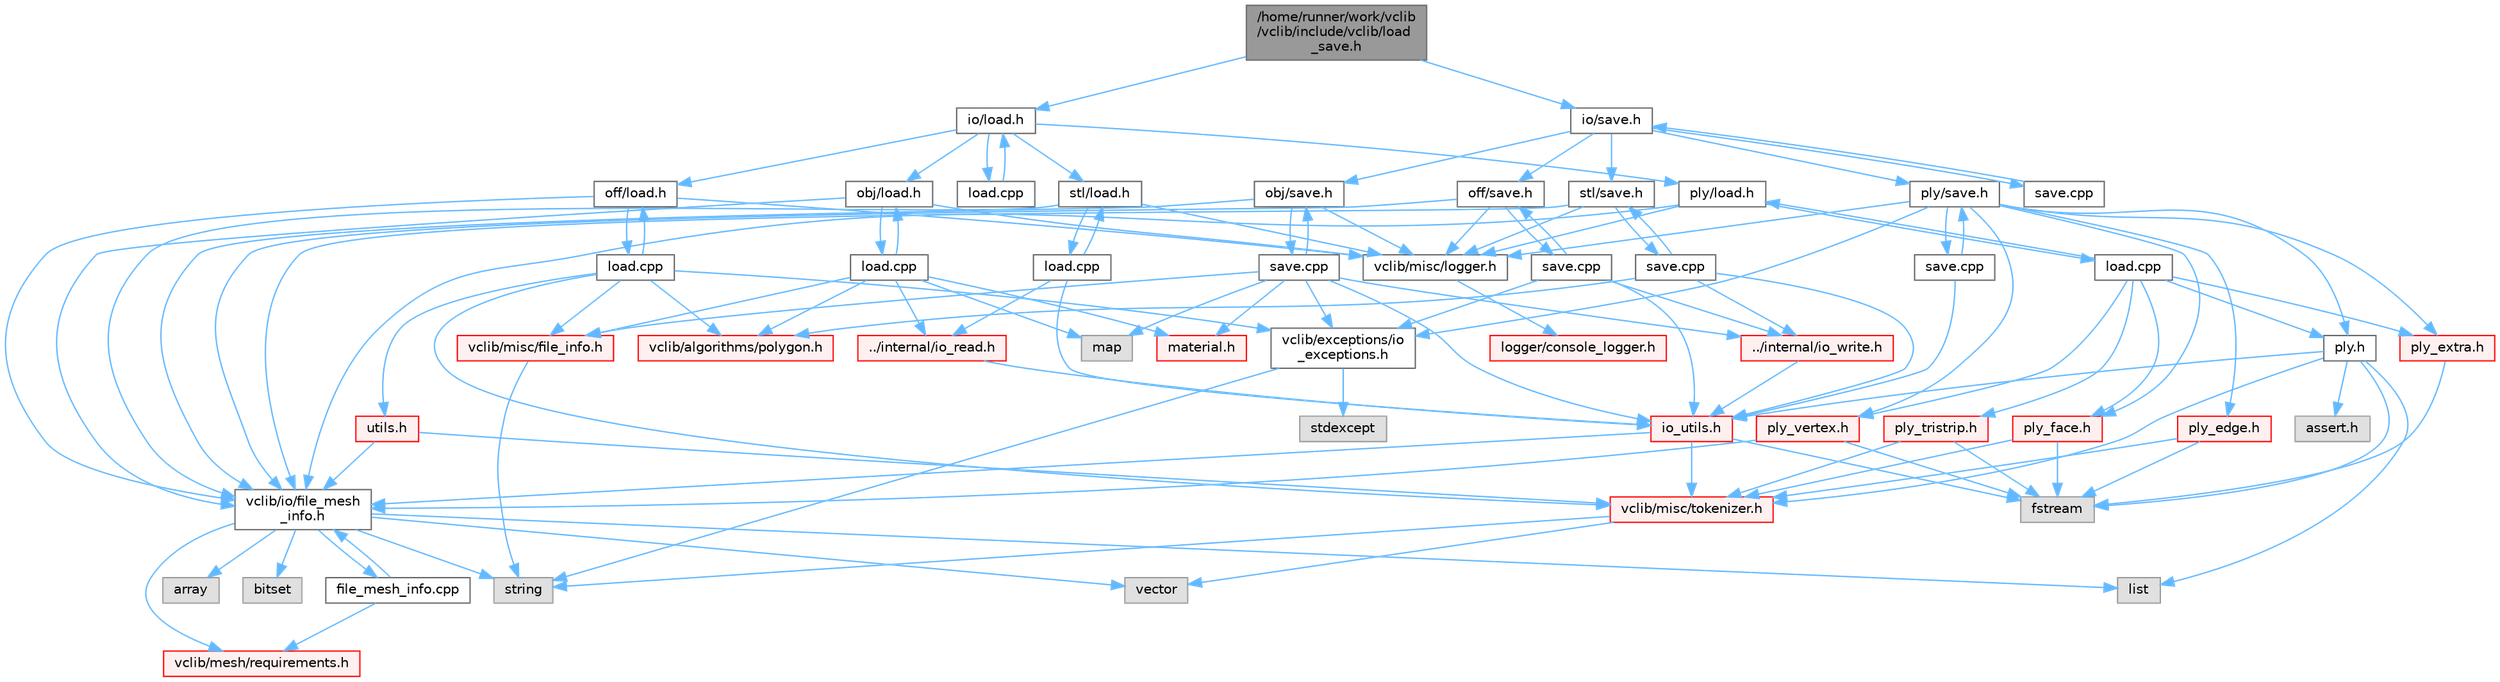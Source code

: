 digraph "/home/runner/work/vclib/vclib/include/vclib/load_save.h"
{
 // LATEX_PDF_SIZE
  bgcolor="transparent";
  edge [fontname=Helvetica,fontsize=10,labelfontname=Helvetica,labelfontsize=10];
  node [fontname=Helvetica,fontsize=10,shape=box,height=0.2,width=0.4];
  Node1 [label="/home/runner/work/vclib\l/vclib/include/vclib/load\l_save.h",height=0.2,width=0.4,color="gray40", fillcolor="grey60", style="filled", fontcolor="black",tooltip=" "];
  Node1 -> Node2 [color="steelblue1",style="solid"];
  Node2 [label="io/load.h",height=0.2,width=0.4,color="grey40", fillcolor="white", style="filled",URL="$load_8h.html",tooltip=" "];
  Node2 -> Node3 [color="steelblue1",style="solid"];
  Node3 [label="obj/load.h",height=0.2,width=0.4,color="grey40", fillcolor="white", style="filled",URL="$obj_2load_8h.html",tooltip=" "];
  Node3 -> Node4 [color="steelblue1",style="solid"];
  Node4 [label="vclib/io/file_mesh\l_info.h",height=0.2,width=0.4,color="grey40", fillcolor="white", style="filled",URL="$file__mesh__info_8h.html",tooltip=" "];
  Node4 -> Node5 [color="steelblue1",style="solid"];
  Node5 [label="array",height=0.2,width=0.4,color="grey60", fillcolor="#E0E0E0", style="filled",tooltip=" "];
  Node4 -> Node6 [color="steelblue1",style="solid"];
  Node6 [label="list",height=0.2,width=0.4,color="grey60", fillcolor="#E0E0E0", style="filled",tooltip=" "];
  Node4 -> Node7 [color="steelblue1",style="solid"];
  Node7 [label="string",height=0.2,width=0.4,color="grey60", fillcolor="#E0E0E0", style="filled",tooltip=" "];
  Node4 -> Node8 [color="steelblue1",style="solid"];
  Node8 [label="vector",height=0.2,width=0.4,color="grey60", fillcolor="#E0E0E0", style="filled",tooltip=" "];
  Node4 -> Node9 [color="steelblue1",style="solid"];
  Node9 [label="bitset",height=0.2,width=0.4,color="grey60", fillcolor="#E0E0E0", style="filled",tooltip=" "];
  Node4 -> Node10 [color="steelblue1",style="solid"];
  Node10 [label="vclib/mesh/requirements.h",height=0.2,width=0.4,color="red", fillcolor="#FFF0F0", style="filled",URL="$requirements_8h.html",tooltip=" "];
  Node4 -> Node184 [color="steelblue1",style="solid"];
  Node184 [label="file_mesh_info.cpp",height=0.2,width=0.4,color="grey40", fillcolor="white", style="filled",URL="$file__mesh__info_8cpp.html",tooltip=" "];
  Node184 -> Node4 [color="steelblue1",style="solid"];
  Node184 -> Node10 [color="steelblue1",style="solid"];
  Node3 -> Node185 [color="steelblue1",style="solid"];
  Node185 [label="vclib/misc/logger.h",height=0.2,width=0.4,color="grey40", fillcolor="white", style="filled",URL="$misc_2logger_8h.html",tooltip=" "];
  Node185 -> Node186 [color="steelblue1",style="solid"];
  Node186 [label="logger/console_logger.h",height=0.2,width=0.4,color="red", fillcolor="#FFF0F0", style="filled",URL="$console__logger_8h.html",tooltip=" "];
  Node3 -> Node200 [color="steelblue1",style="solid"];
  Node200 [label="load.cpp",height=0.2,width=0.4,color="grey40", fillcolor="white", style="filled",URL="$obj_2load_8cpp.html",tooltip=" "];
  Node200 -> Node3 [color="steelblue1",style="solid"];
  Node200 -> Node201 [color="steelblue1",style="solid"];
  Node201 [label="map",height=0.2,width=0.4,color="grey60", fillcolor="#E0E0E0", style="filled",tooltip=" "];
  Node200 -> Node202 [color="steelblue1",style="solid"];
  Node202 [label="vclib/algorithms/polygon.h",height=0.2,width=0.4,color="red", fillcolor="#FFF0F0", style="filled",URL="$algorithms_2polygon_8h.html",tooltip=" "];
  Node200 -> Node249 [color="steelblue1",style="solid"];
  Node249 [label="vclib/misc/file_info.h",height=0.2,width=0.4,color="red", fillcolor="#FFF0F0", style="filled",URL="$file__info_8h.html",tooltip=" "];
  Node249 -> Node7 [color="steelblue1",style="solid"];
  Node200 -> Node254 [color="steelblue1",style="solid"];
  Node254 [label="../internal/io_read.h",height=0.2,width=0.4,color="red", fillcolor="#FFF0F0", style="filled",URL="$io__read_8h.html",tooltip=" "];
  Node254 -> Node255 [color="steelblue1",style="solid"];
  Node255 [label="io_utils.h",height=0.2,width=0.4,color="red", fillcolor="#FFF0F0", style="filled",URL="$io__utils_8h.html",tooltip=" "];
  Node255 -> Node251 [color="steelblue1",style="solid"];
  Node251 [label="fstream",height=0.2,width=0.4,color="grey60", fillcolor="#E0E0E0", style="filled",tooltip=" "];
  Node255 -> Node4 [color="steelblue1",style="solid"];
  Node255 -> Node256 [color="steelblue1",style="solid"];
  Node256 [label="vclib/misc/tokenizer.h",height=0.2,width=0.4,color="red", fillcolor="#FFF0F0", style="filled",URL="$tokenizer_8h.html",tooltip=" "];
  Node256 -> Node7 [color="steelblue1",style="solid"];
  Node256 -> Node8 [color="steelblue1",style="solid"];
  Node200 -> Node263 [color="steelblue1",style="solid"];
  Node263 [label="material.h",height=0.2,width=0.4,color="red", fillcolor="#FFF0F0", style="filled",URL="$material_8h.html",tooltip=" "];
  Node2 -> Node265 [color="steelblue1",style="solid"];
  Node265 [label="off/load.h",height=0.2,width=0.4,color="grey40", fillcolor="white", style="filled",URL="$off_2load_8h.html",tooltip=" "];
  Node265 -> Node4 [color="steelblue1",style="solid"];
  Node265 -> Node185 [color="steelblue1",style="solid"];
  Node265 -> Node266 [color="steelblue1",style="solid"];
  Node266 [label="load.cpp",height=0.2,width=0.4,color="grey40", fillcolor="white", style="filled",URL="$off_2load_8cpp.html",tooltip=" "];
  Node266 -> Node265 [color="steelblue1",style="solid"];
  Node266 -> Node202 [color="steelblue1",style="solid"];
  Node266 -> Node253 [color="steelblue1",style="solid"];
  Node253 [label="vclib/exceptions/io\l_exceptions.h",height=0.2,width=0.4,color="grey40", fillcolor="white", style="filled",URL="$io__exceptions_8h.html",tooltip=" "];
  Node253 -> Node81 [color="steelblue1",style="solid"];
  Node81 [label="stdexcept",height=0.2,width=0.4,color="grey60", fillcolor="#E0E0E0", style="filled",tooltip=" "];
  Node253 -> Node7 [color="steelblue1",style="solid"];
  Node266 -> Node249 [color="steelblue1",style="solid"];
  Node266 -> Node256 [color="steelblue1",style="solid"];
  Node266 -> Node267 [color="steelblue1",style="solid"];
  Node267 [label="utils.h",height=0.2,width=0.4,color="red", fillcolor="#FFF0F0", style="filled",URL="$utils_8h.html",tooltip=" "];
  Node267 -> Node256 [color="steelblue1",style="solid"];
  Node267 -> Node4 [color="steelblue1",style="solid"];
  Node2 -> Node269 [color="steelblue1",style="solid"];
  Node269 [label="ply/load.h",height=0.2,width=0.4,color="grey40", fillcolor="white", style="filled",URL="$ply_2load_8h.html",tooltip=" "];
  Node269 -> Node4 [color="steelblue1",style="solid"];
  Node269 -> Node185 [color="steelblue1",style="solid"];
  Node269 -> Node270 [color="steelblue1",style="solid"];
  Node270 [label="load.cpp",height=0.2,width=0.4,color="grey40", fillcolor="white", style="filled",URL="$ply_2load_8cpp.html",tooltip=" "];
  Node270 -> Node269 [color="steelblue1",style="solid"];
  Node270 -> Node271 [color="steelblue1",style="solid"];
  Node271 [label="ply.h",height=0.2,width=0.4,color="grey40", fillcolor="white", style="filled",URL="$ply_8h.html",tooltip=" "];
  Node271 -> Node24 [color="steelblue1",style="solid"];
  Node24 [label="assert.h",height=0.2,width=0.4,color="grey60", fillcolor="#E0E0E0", style="filled",tooltip=" "];
  Node271 -> Node251 [color="steelblue1",style="solid"];
  Node271 -> Node6 [color="steelblue1",style="solid"];
  Node271 -> Node256 [color="steelblue1",style="solid"];
  Node271 -> Node255 [color="steelblue1",style="solid"];
  Node270 -> Node272 [color="steelblue1",style="solid"];
  Node272 [label="ply_vertex.h",height=0.2,width=0.4,color="red", fillcolor="#FFF0F0", style="filled",URL="$ply__vertex_8h.html",tooltip=" "];
  Node272 -> Node4 [color="steelblue1",style="solid"];
  Node272 -> Node251 [color="steelblue1",style="solid"];
  Node270 -> Node279 [color="steelblue1",style="solid"];
  Node279 [label="ply_face.h",height=0.2,width=0.4,color="red", fillcolor="#FFF0F0", style="filled",URL="$ply__face_8h.html",tooltip=" "];
  Node279 -> Node251 [color="steelblue1",style="solid"];
  Node279 -> Node256 [color="steelblue1",style="solid"];
  Node270 -> Node281 [color="steelblue1",style="solid"];
  Node281 [label="ply_tristrip.h",height=0.2,width=0.4,color="red", fillcolor="#FFF0F0", style="filled",URL="$ply__tristrip_8h.html",tooltip=" "];
  Node281 -> Node251 [color="steelblue1",style="solid"];
  Node281 -> Node256 [color="steelblue1",style="solid"];
  Node270 -> Node283 [color="steelblue1",style="solid"];
  Node283 [label="ply_extra.h",height=0.2,width=0.4,color="red", fillcolor="#FFF0F0", style="filled",URL="$ply__extra_8h.html",tooltip=" "];
  Node283 -> Node251 [color="steelblue1",style="solid"];
  Node2 -> Node285 [color="steelblue1",style="solid"];
  Node285 [label="stl/load.h",height=0.2,width=0.4,color="grey40", fillcolor="white", style="filled",URL="$stl_2load_8h.html",tooltip=" "];
  Node285 -> Node4 [color="steelblue1",style="solid"];
  Node285 -> Node185 [color="steelblue1",style="solid"];
  Node285 -> Node286 [color="steelblue1",style="solid"];
  Node286 [label="load.cpp",height=0.2,width=0.4,color="grey40", fillcolor="white", style="filled",URL="$stl_2load_8cpp.html",tooltip=" "];
  Node286 -> Node285 [color="steelblue1",style="solid"];
  Node286 -> Node255 [color="steelblue1",style="solid"];
  Node286 -> Node254 [color="steelblue1",style="solid"];
  Node2 -> Node287 [color="steelblue1",style="solid"];
  Node287 [label="load.cpp",height=0.2,width=0.4,color="grey40", fillcolor="white", style="filled",URL="$load_8cpp.html",tooltip=" "];
  Node287 -> Node2 [color="steelblue1",style="solid"];
  Node1 -> Node288 [color="steelblue1",style="solid"];
  Node288 [label="io/save.h",height=0.2,width=0.4,color="grey40", fillcolor="white", style="filled",URL="$save_8h.html",tooltip=" "];
  Node288 -> Node289 [color="steelblue1",style="solid"];
  Node289 [label="obj/save.h",height=0.2,width=0.4,color="grey40", fillcolor="white", style="filled",URL="$obj_2save_8h.html",tooltip=" "];
  Node289 -> Node4 [color="steelblue1",style="solid"];
  Node289 -> Node185 [color="steelblue1",style="solid"];
  Node289 -> Node290 [color="steelblue1",style="solid"];
  Node290 [label="save.cpp",height=0.2,width=0.4,color="grey40", fillcolor="white", style="filled",URL="$obj_2save_8cpp.html",tooltip=" "];
  Node290 -> Node289 [color="steelblue1",style="solid"];
  Node290 -> Node201 [color="steelblue1",style="solid"];
  Node290 -> Node253 [color="steelblue1",style="solid"];
  Node290 -> Node249 [color="steelblue1",style="solid"];
  Node290 -> Node255 [color="steelblue1",style="solid"];
  Node290 -> Node277 [color="steelblue1",style="solid"];
  Node277 [label="../internal/io_write.h",height=0.2,width=0.4,color="red", fillcolor="#FFF0F0", style="filled",URL="$io__write_8h.html",tooltip=" "];
  Node277 -> Node255 [color="steelblue1",style="solid"];
  Node290 -> Node263 [color="steelblue1",style="solid"];
  Node288 -> Node291 [color="steelblue1",style="solid"];
  Node291 [label="off/save.h",height=0.2,width=0.4,color="grey40", fillcolor="white", style="filled",URL="$off_2save_8h.html",tooltip=" "];
  Node291 -> Node4 [color="steelblue1",style="solid"];
  Node291 -> Node185 [color="steelblue1",style="solid"];
  Node291 -> Node292 [color="steelblue1",style="solid"];
  Node292 [label="save.cpp",height=0.2,width=0.4,color="grey40", fillcolor="white", style="filled",URL="$off_2save_8cpp.html",tooltip=" "];
  Node292 -> Node291 [color="steelblue1",style="solid"];
  Node292 -> Node253 [color="steelblue1",style="solid"];
  Node292 -> Node255 [color="steelblue1",style="solid"];
  Node292 -> Node277 [color="steelblue1",style="solid"];
  Node288 -> Node293 [color="steelblue1",style="solid"];
  Node293 [label="ply/save.h",height=0.2,width=0.4,color="grey40", fillcolor="white", style="filled",URL="$ply_2save_8h.html",tooltip=" "];
  Node293 -> Node253 [color="steelblue1",style="solid"];
  Node293 -> Node185 [color="steelblue1",style="solid"];
  Node293 -> Node271 [color="steelblue1",style="solid"];
  Node293 -> Node294 [color="steelblue1",style="solid"];
  Node294 [label="ply_edge.h",height=0.2,width=0.4,color="red", fillcolor="#FFF0F0", style="filled",URL="$ply__edge_8h.html",tooltip=" "];
  Node294 -> Node251 [color="steelblue1",style="solid"];
  Node294 -> Node256 [color="steelblue1",style="solid"];
  Node293 -> Node283 [color="steelblue1",style="solid"];
  Node293 -> Node279 [color="steelblue1",style="solid"];
  Node293 -> Node272 [color="steelblue1",style="solid"];
  Node293 -> Node296 [color="steelblue1",style="solid"];
  Node296 [label="save.cpp",height=0.2,width=0.4,color="grey40", fillcolor="white", style="filled",URL="$ply_2save_8cpp.html",tooltip=" "];
  Node296 -> Node293 [color="steelblue1",style="solid"];
  Node296 -> Node255 [color="steelblue1",style="solid"];
  Node288 -> Node297 [color="steelblue1",style="solid"];
  Node297 [label="stl/save.h",height=0.2,width=0.4,color="grey40", fillcolor="white", style="filled",URL="$stl_2save_8h.html",tooltip=" "];
  Node297 -> Node4 [color="steelblue1",style="solid"];
  Node297 -> Node185 [color="steelblue1",style="solid"];
  Node297 -> Node298 [color="steelblue1",style="solid"];
  Node298 [label="save.cpp",height=0.2,width=0.4,color="grey40", fillcolor="white", style="filled",URL="$stl_2save_8cpp.html",tooltip=" "];
  Node298 -> Node297 [color="steelblue1",style="solid"];
  Node298 -> Node255 [color="steelblue1",style="solid"];
  Node298 -> Node277 [color="steelblue1",style="solid"];
  Node298 -> Node202 [color="steelblue1",style="solid"];
  Node288 -> Node299 [color="steelblue1",style="solid"];
  Node299 [label="save.cpp",height=0.2,width=0.4,color="grey40", fillcolor="white", style="filled",URL="$save_8cpp.html",tooltip=" "];
  Node299 -> Node288 [color="steelblue1",style="solid"];
}
